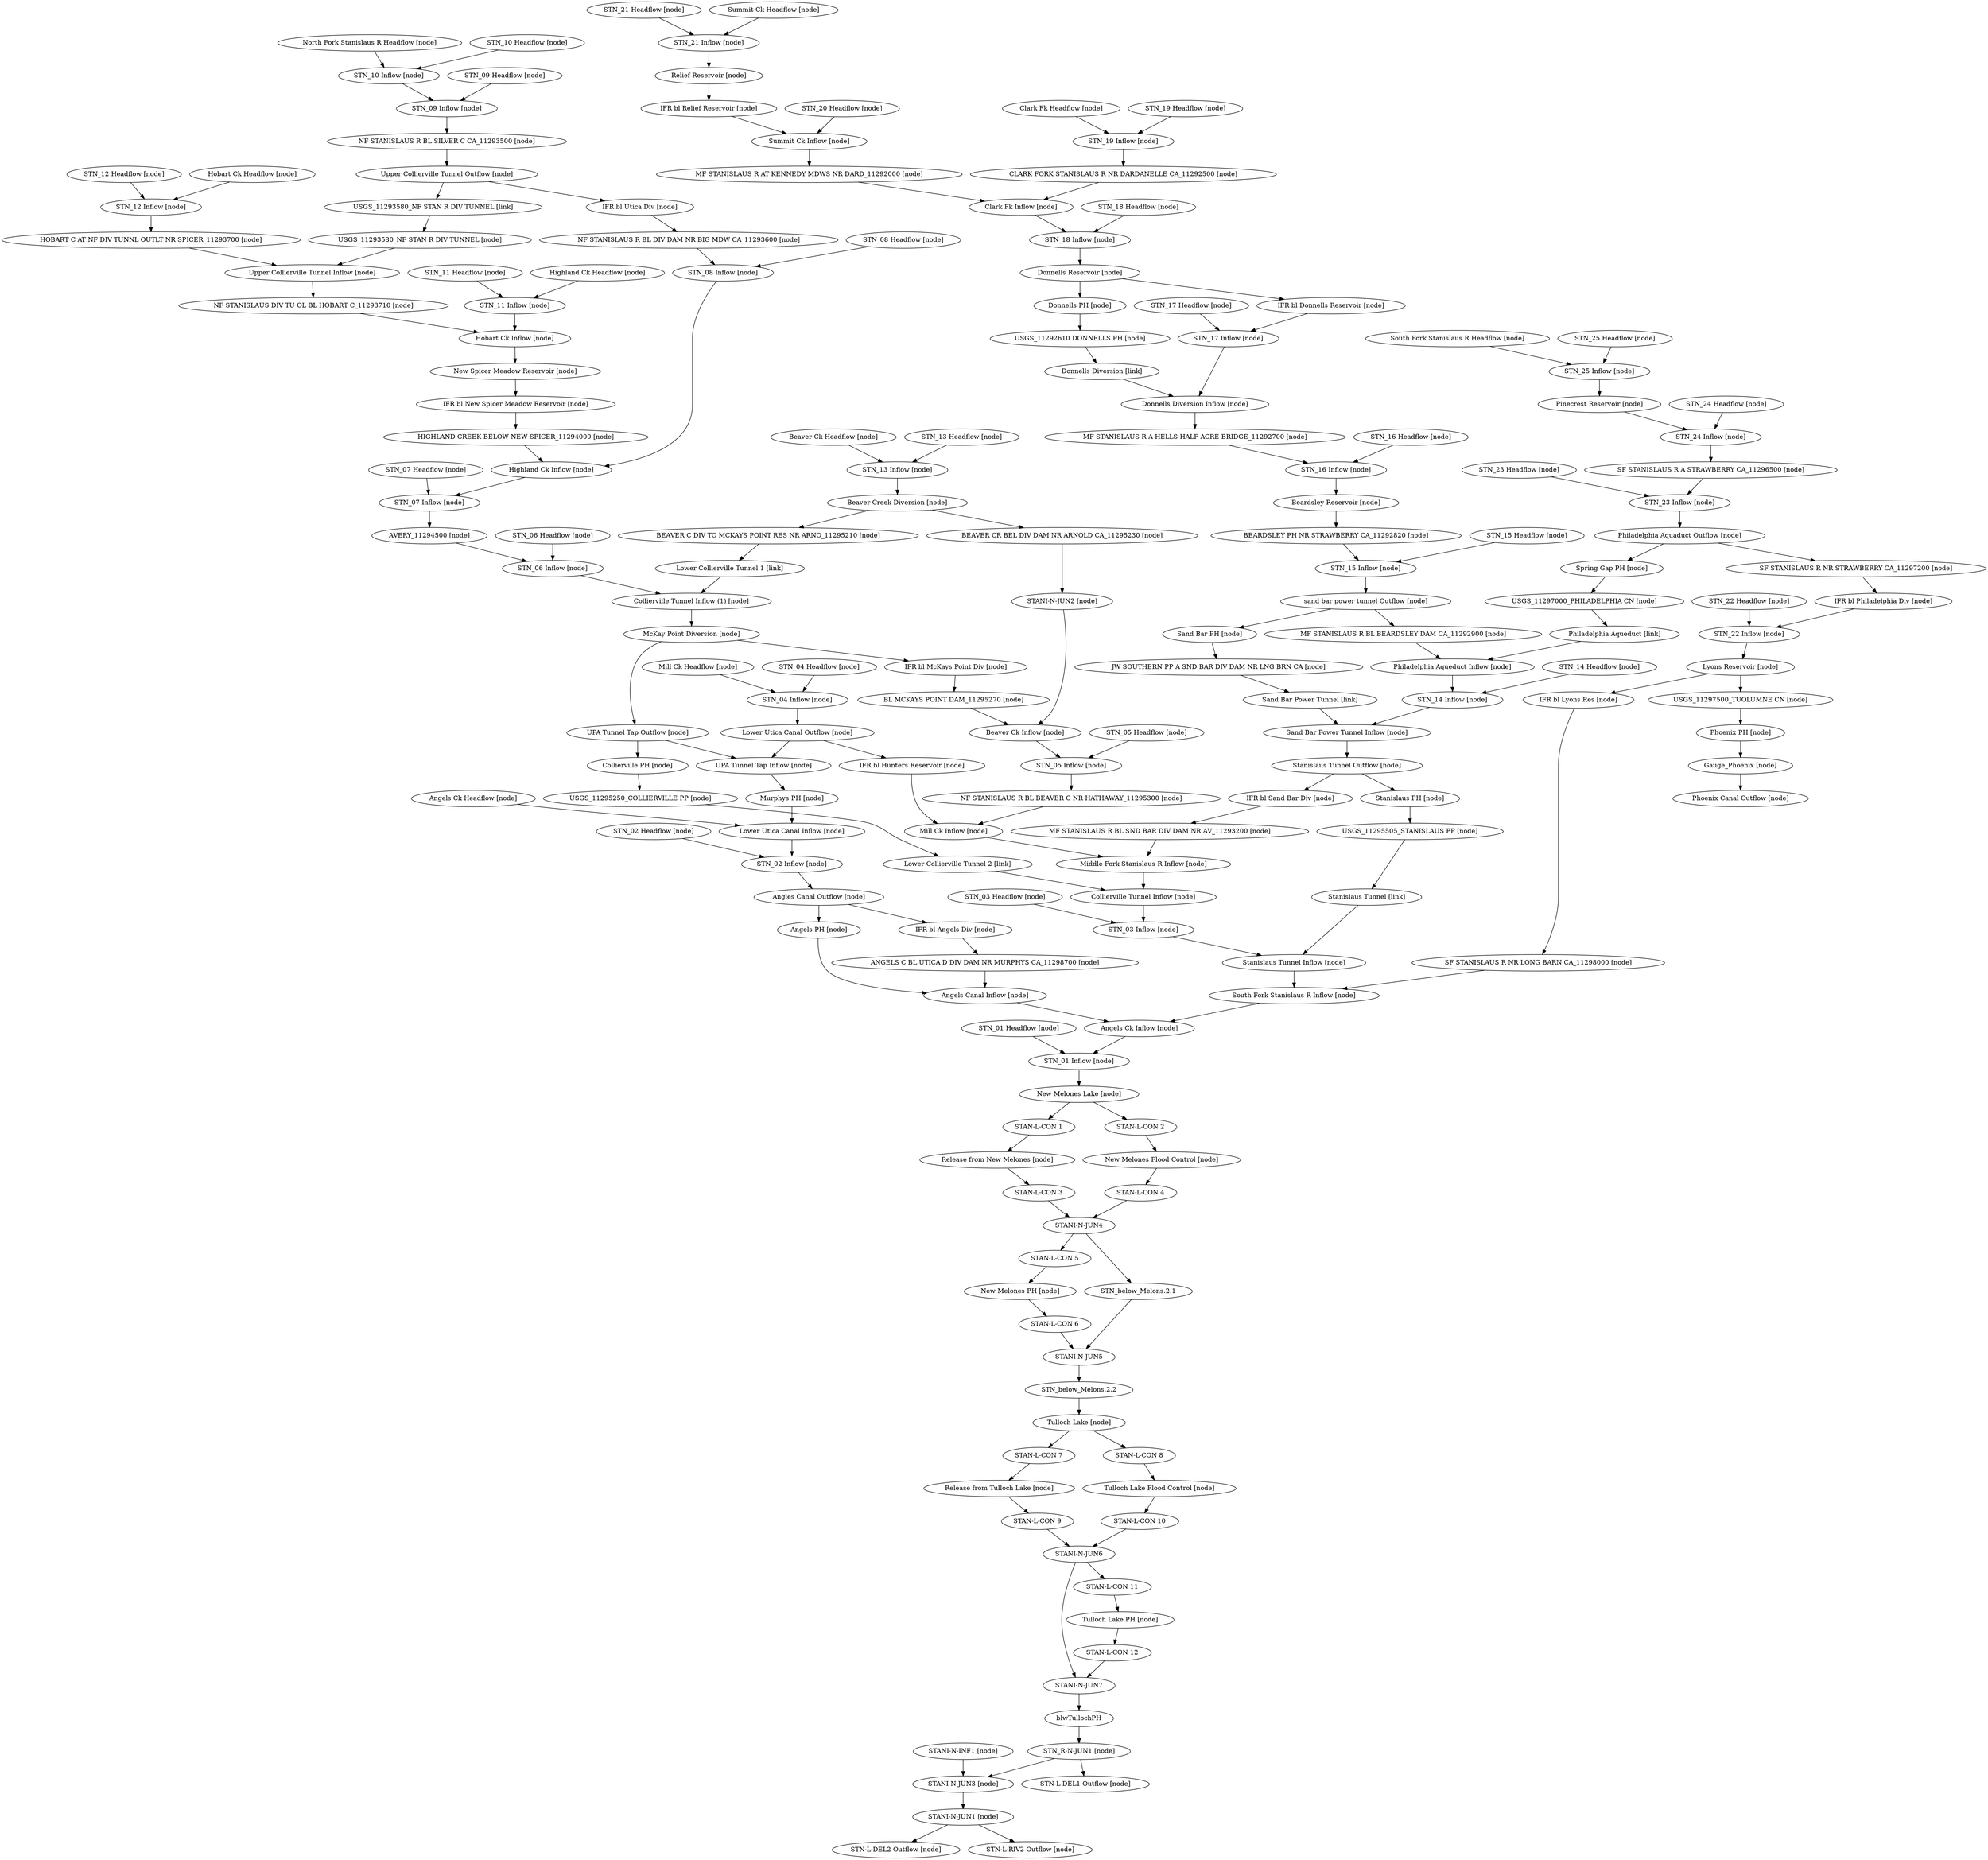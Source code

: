 // System
digraph {
	"Angels Canal Inflow [node]" -> "Angels Ck Inflow [node]"
	"STANI-N-JUN2 [node]" -> "Beaver Ck Inflow [node]"
	"Angles Canal Outflow [node]" -> "Angels PH [node]"
	"ANGELS C BL UTICA D DIV DAM NR MURPHYS CA_11298700 [node]" -> "Angels Canal Inflow [node]"
	"Angels Ck Headflow [node]" -> "Lower Utica Canal Inflow [node]"
	"Angels PH [node]" -> "Angels Canal Inflow [node]"
	"Angles Canal Outflow [node]" -> "IFR bl Angels Div [node]"
	"STN_16 Inflow [node]" -> "Beardsley Reservoir [node]"
	"Beaver Ck Headflow [node]" -> "STN_13 Inflow [node]"
	"Collierville Tunnel Inflow (1) [node]" -> "McKay Point Diversion [node]"
	"Beaver Creek Diversion [node]" -> "BEAVER CR BEL DIV DAM NR ARNOLD CA_11295230 [node]"
	"Clark Fk Headflow [node]" -> "STN_19 Inflow [node]"
	"Clark Fk Inflow [node]" -> "STN_18 Inflow [node]"
	"Collierville PH [node]" -> "USGS_11295250_COLLIERVILLE PP [node]"
	"STN_03 Inflow [node]" -> "Stanislaus Tunnel Inflow [node]"
	"STN_07 Inflow [node]" -> "AVERY_11294500 [node]"
	"Donnells Reservoir [node]" -> "Donnells PH [node]"
	"Donnells Diversion Inflow [node]" -> "MF STANISLAUS R A HELLS HALF ACRE BRIDGE_11292700 [node]"
	"Donnells PH [node]" -> "USGS_11292610 DONNELLS PH [node]"
	"Donnells Reservoir [node]" -> "IFR bl Donnells Reservoir [node]"
	"Highland Ck Headflow [node]" -> "STN_11 Inflow [node]"
	"NF STANISLAUS R BL DIV DAM NR BIG MDW CA_11293600 [node]" -> "STN_08 Inflow [node]"
	"Hobart Ck Headflow [node]" -> "STN_12 Inflow [node]"
	"Hobart Ck Inflow [node]" -> "New Spicer Meadow Reservoir [node]"
	"Phoenix PH [node]" -> "Gauge_Phoenix [node]"
	"IFR bl Angels Div [node]" -> "ANGELS C BL UTICA D DIV DAM NR MURPHYS CA_11298700 [node]"
	"IFR bl Donnells Reservoir [node]" -> "STN_17 Inflow [node]"
	"IFR bl Hunters Reservoir [node]" -> "Mill Ck Inflow [node]"
	"STN_22 Inflow [node]" -> "Lyons Reservoir [node]"
	"STN_06 Inflow [node]" -> "Collierville Tunnel Inflow (1) [node]"
	"IFR bl New Spicer Meadow Reservoir [node]" -> "HIGHLAND CREEK BELOW NEW SPICER_11294000 [node]"
	"Philadelphia Aquaduct Outflow [node]" -> "SF STANISLAUS R NR STRAWBERRY CA_11297200 [node]"
	"IFR bl Relief Reservoir [node]" -> "Summit Ck Inflow [node]"
	"STN_14 Inflow [node]" -> "Sand Bar Power Tunnel Inflow [node]"
	"Upper Collierville Tunnel Outflow [node]" -> "IFR bl Utica Div [node]"
	"Beaver Creek Diversion [node]" -> "BEAVER C DIV TO MCKAYS POINT RES NR ARNO_11295210 [node]"
	"McKay Point Diversion [node]" -> "UPA Tunnel Tap Outflow [node]"
	"Lower Utica Canal Outflow [node]" -> "UPA Tunnel Tap Inflow [node]"
	"Lower Utica Canal Inflow [node]" -> "STN_02 Inflow [node]"
	"Lower Utica Canal Outflow [node]" -> "IFR bl Hunters Reservoir [node]"
	"IFR bl Philadelphia Div [node]" -> "STN_22 Inflow [node]"
	"AVERY_11294500 [node]" -> "STN_06 Inflow [node]"
	"Summit Ck Inflow [node]" -> "MF STANISLAUS R AT KENNEDY MDWS NR DARD_11292000 [node]"
	"Collierville Tunnel Inflow [node]" -> "STN_03 Inflow [node]"
	"Mill Ck Headflow [node]" -> "STN_04 Inflow [node]"
	"IFR bl McKays Point Div [node]" -> "BL MCKAYS POINT DAM_11295270 [node]"
	"Murphys PH [node]" -> "Lower Utica Canal Inflow [node]"
	"New Spicer Meadow Reservoir [node]" -> "IFR bl New Spicer Meadow Reservoir [node]"
	"North Fork Stanislaus R Headflow [node]" -> "STN_10 Inflow [node]"
	"STN_23 Inflow [node]" -> "Philadelphia Aquaduct Outflow [node]"
	"Philadelphia Aquaduct Outflow [node]" -> "Spring Gap PH [node]"
	"STN_15 Inflow [node]" -> "sand bar power tunnel Outflow [node]"
	"Lyons Reservoir [node]" -> "USGS_11297500_TUOLUMNE CN [node]"
	"Pinecrest Reservoir [node]" -> "STN_24 Inflow [node]"
	"Relief Reservoir [node]" -> "IFR bl Relief Reservoir [node]"
	"Sand Bar PH [node]" -> "JW SOUTHERN PP A SND BAR DIV DAM NR LNG BRN CA [node]"
	"sand bar power tunnel Outflow [node]" -> "Sand Bar PH [node]"
	"MF STANISLAUS R BL BEARDSLEY DAM CA_11292900 [node]" -> "Philadelphia Aqueduct Inflow [node]"
	"BEARDSLEY PH NR STRAWBERRY CA_11292820 [node]" -> "STN_15 Inflow [node]"
	"USGS_11297500_TUOLUMNE CN [node]" -> "Phoenix PH [node]"
	"South Fork Stanislaus R Headflow [node]" -> "STN_25 Inflow [node]"
	"Angels Ck Inflow [node]" -> "STN_01 Inflow [node]"
	"Spring Gap PH [node]" -> "USGS_11297000_PHILADELPHIA CN [node]"
	"Stanislaus PH [node]" -> "USGS_11295505_STANISLAUS PP [node]"
	"Middle Fork Stanislaus R Inflow [node]" -> "Collierville Tunnel Inflow [node]"
	"Stanislaus Tunnel Outflow [node]" -> "Stanislaus PH [node]"
	"South Fork Stanislaus R Inflow [node]" -> "Angels Ck Inflow [node]"
	"Philadelphia Aqueduct Inflow [node]" -> "STN_14 Inflow [node]"
	"STN_01 Headflow [node]" -> "STN_01 Inflow [node]"
	"STN_02 Headflow [node]" -> "STN_02 Inflow [node]"
	"STN_02 Inflow [node]" -> "Angles Canal Outflow [node]"
	"STN_03 Headflow [node]" -> "STN_03 Inflow [node]"
	"Stanislaus Tunnel Inflow [node]" -> "South Fork Stanislaus R Inflow [node]"
	"STN_04 Headflow [node]" -> "STN_04 Inflow [node]"
	"STN_04 Inflow [node]" -> "Lower Utica Canal Outflow [node]"
	"STN_05 Headflow [node]" -> "STN_05 Inflow [node]"
	"McKay Point Diversion [node]" -> "IFR bl McKays Point Div [node]"
	"STN_06 Headflow [node]" -> "STN_06 Inflow [node]"
	"Highland Ck Inflow [node]" -> "STN_07 Inflow [node]"
	"STN_07 Headflow [node]" -> "STN_07 Inflow [node]"
	"STN_08 Inflow [node]" -> "Highland Ck Inflow [node]"
	"STN_08 Headflow [node]" -> "STN_08 Inflow [node]"
	"IFR bl Utica Div [node]" -> "NF STANISLAUS R BL DIV DAM NR BIG MDW CA_11293600 [node]"
	"STN_09 Headflow [node]" -> "STN_09 Inflow [node]"
	"STN_09 Inflow [node]" -> "NF STANISLAUS R BL SILVER C CA_11293500 [node]"
	"STN_10 Headflow [node]" -> "STN_10 Inflow [node]"
	"STN_10 Inflow [node]" -> "STN_09 Inflow [node]"
	"STN_11 Headflow [node]" -> "STN_11 Inflow [node]"
	"STN_11 Inflow [node]" -> "Hobart Ck Inflow [node]"
	"STN_12 Headflow [node]" -> "STN_12 Inflow [node]"
	"STN_12 Inflow [node]" -> "HOBART C AT NF DIV TUNNL OUTLT NR SPICER_11293700 [node]"
	"STN_13 Headflow [node]" -> "STN_13 Inflow [node]"
	"STN_13 Inflow [node]" -> "Beaver Creek Diversion [node]"
	"STN_14 Headflow [node]" -> "STN_14 Inflow [node]"
	"sand bar power tunnel Outflow [node]" -> "MF STANISLAUS R BL BEARDSLEY DAM CA_11292900 [node]"
	"STN_15 Headflow [node]" -> "STN_15 Inflow [node]"
	"Beardsley Reservoir [node]" -> "BEARDSLEY PH NR STRAWBERRY CA_11292820 [node]"
	"STN_16 Headflow [node]" -> "STN_16 Inflow [node]"
	"MF STANISLAUS R A HELLS HALF ACRE BRIDGE_11292700 [node]" -> "STN_16 Inflow [node]"
	"STN_17 Headflow [node]" -> "STN_17 Inflow [node]"
	"STN_17 Inflow [node]" -> "Donnells Diversion Inflow [node]"
	"STN_18 Headflow [node]" -> "STN_18 Inflow [node]"
	"STN_18 Inflow [node]" -> "Donnells Reservoir [node]"
	"STN_19 Headflow [node]" -> "STN_19 Inflow [node]"
	"STN_19 Inflow [node]" -> "CLARK FORK STANISLAUS R NR DARDANELLE CA_11292500 [node]"
	"STN_20 Headflow [node]" -> "Summit Ck Inflow [node]"
	"STN_21 Headflow [node]" -> "STN_21 Inflow [node]"
	"STN_21 Inflow [node]" -> "Relief Reservoir [node]"
	"STN_22 Headflow [node]" -> "STN_22 Inflow [node]"
	"SF STANISLAUS R NR STRAWBERRY CA_11297200 [node]" -> "IFR bl Philadelphia Div [node]"
	"STN_23 Headflow [node]" -> "STN_23 Inflow [node]"
	"SF STANISLAUS R A STRAWBERRY CA_11296500 [node]" -> "STN_23 Inflow [node]"
	"STN_24 Headflow [node]" -> "STN_24 Inflow [node]"
	"STN_24 Inflow [node]" -> "SF STANISLAUS R A STRAWBERRY CA_11296500 [node]"
	"STN_25 Headflow [node]" -> "STN_25 Inflow [node]"
	"STN_25 Inflow [node]" -> "Pinecrest Reservoir [node]"
	"Summit Ck Headflow [node]" -> "STN_21 Inflow [node]"
	"MF STANISLAUS R AT KENNEDY MDWS NR DARD_11292000 [node]" -> "Clark Fk Inflow [node]"
	"UPA Tunnel Tap Outflow [node]" -> "UPA Tunnel Tap Inflow [node]"
	"UPA Tunnel Tap Inflow [node]" -> "Murphys PH [node]"
	"UPA Tunnel Tap Outflow [node]" -> "Collierville PH [node]"
	"HOBART C AT NF DIV TUNNL OUTLT NR SPICER_11293700 [node]" -> "Upper Collierville Tunnel Inflow [node]"
	"NF STANISLAUS R BL SILVER C CA_11293500 [node]" -> "Upper Collierville Tunnel Outflow [node]"
	"CLARK FORK STANISLAUS R NR DARDANELLE CA_11292500 [node]" -> "Clark Fk Inflow [node]"
	"USGS_11292610 DONNELLS PH [node]" -> "Donnells Diversion [link]"
	"Donnells Diversion [link]" -> "Donnells Diversion Inflow [node]"
	"HIGHLAND CREEK BELOW NEW SPICER_11294000 [node]" -> "Highland Ck Inflow [node]"
	"Upper Collierville Tunnel Inflow [node]" -> "NF STANISLAUS DIV TU OL BL HOBART C_11293710 [node]"
	"NF STANISLAUS DIV TU OL BL HOBART C_11293710 [node]" -> "Hobart Ck Inflow [node]"
	"BEAVER C DIV TO MCKAYS POINT RES NR ARNO_11295210 [node]" -> "Lower Collierville Tunnel 1 [link]"
	"Lower Collierville Tunnel 1 [link]" -> "Collierville Tunnel Inflow (1) [node]"
	"USGS_11295250_COLLIERVILLE PP [node]" -> "Lower Collierville Tunnel 2 [link]"
	"Lower Collierville Tunnel 2 [link]" -> "Collierville Tunnel Inflow [node]"
	"Sand Bar Power Tunnel Inflow [node]" -> "Stanislaus Tunnel Outflow [node]"
	"Stanislaus Tunnel Outflow [node]" -> "IFR bl Sand Bar Div [node]"
	"IFR bl Sand Bar Div [node]" -> "MF STANISLAUS R BL SND BAR DIV DAM NR AV_11293200 [node]"
	"MF STANISLAUS R BL SND BAR DIV DAM NR AV_11293200 [node]" -> "Middle Fork Stanislaus R Inflow [node]"
	"BL MCKAYS POINT DAM_11295270 [node]" -> "Beaver Ck Inflow [node]"
	"Beaver Ck Inflow [node]" -> "STN_05 Inflow [node]"
	"STN_05 Inflow [node]" -> "NF STANISLAUS R BL BEAVER C NR HATHAWAY_11295300 [node]"
	"NF STANISLAUS R BL BEAVER C NR HATHAWAY_11295300 [node]" -> "Mill Ck Inflow [node]"
	"Mill Ck Inflow [node]" -> "Middle Fork Stanislaus R Inflow [node]"
	"USGS_11297000_PHILADELPHIA CN [node]" -> "Philadelphia Aqueduct [link]"
	"Philadelphia Aqueduct [link]" -> "Philadelphia Aqueduct Inflow [node]"
	"Gauge_Phoenix [node]" -> "Phoenix Canal Outflow [node]"
	"JW SOUTHERN PP A SND BAR DIV DAM NR LNG BRN CA [node]" -> "Sand Bar Power Tunnel [link]"
	"Sand Bar Power Tunnel [link]" -> "Sand Bar Power Tunnel Inflow [node]"
	"Lyons Reservoir [node]" -> "IFR bl Lyons Res [node]"
	"IFR bl Lyons Res [node]" -> "SF STANISLAUS R NR LONG BARN CA_11298000 [node]"
	"SF STANISLAUS R NR LONG BARN CA_11298000 [node]" -> "South Fork Stanislaus R Inflow [node]"
	"STANI-N-JUN1 [node]" -> "STN-L-DEL2 Outflow [node]"
	"BEAVER CR BEL DIV DAM NR ARNOLD CA_11295230 [node]" -> "STANI-N-JUN2 [node]"
	"STN_R-N-JUN1 [node]" -> "STANI-N-JUN3 [node]"
	"STANI-N-JUN3 [node]" -> "STANI-N-JUN1 [node]"
	"STANI-N-JUN1 [node]" -> "STN-L-RIV2 Outflow [node]"
	"STANI-N-INF1 [node]" -> "STANI-N-JUN3 [node]"
	"USGS_11295505_STANISLAUS PP [node]" -> "Stanislaus Tunnel [link]"
	"Stanislaus Tunnel [link]" -> "Stanislaus Tunnel Inflow [node]"
	"New Melones Lake [node]" -> "STAN-L-CON 1"
	"STAN-L-CON 1" -> "Release from New Melones [node]"
	"Release from New Melones [node]" -> "STAN-L-CON 3"
	"STAN-L-CON 3" -> "STANI-N-JUN4"
	"New Melones Lake [node]" -> "STAN-L-CON 2"
	"STAN-L-CON 2" -> "New Melones Flood Control [node]"
	"New Melones Flood Control [node]" -> "STAN-L-CON 4"
	"STAN-L-CON 4" -> "STANI-N-JUN4"
	"STANI-N-JUN4" -> "STAN-L-CON 5"
	"STAN-L-CON 5" -> "New Melones PH [node]"
	"New Melones PH [node]" -> "STAN-L-CON 6"
	"STAN-L-CON 6" -> "STANI-N-JUN5"
	"STANI-N-JUN4" -> "STN_below_Melons.2.1"
	"STN_below_Melons.2.1" -> "STANI-N-JUN5"
	"STANI-N-JUN5" -> "STN_below_Melons.2.2"
	"STN_below_Melons.2.2" -> "Tulloch Lake [node]"
	"STN_R-N-JUN1 [node]" -> "STN-L-DEL1 Outflow [node]"
	"STN_01 Inflow [node]" -> "New Melones Lake [node]"
	"Tulloch Lake [node]" -> "STAN-L-CON 7"
	"STAN-L-CON 7" -> "Release from Tulloch Lake [node]"
	"Release from Tulloch Lake [node]" -> "STAN-L-CON 9"
	"STAN-L-CON 9" -> "STANI-N-JUN6"
	"Tulloch Lake [node]" -> "STAN-L-CON 8"
	"STAN-L-CON 8" -> "Tulloch Lake Flood Control [node]"
	"Tulloch Lake Flood Control [node]" -> "STAN-L-CON 10"
	"STAN-L-CON 10" -> "STANI-N-JUN6"
	"STANI-N-JUN6" -> "STANI-N-JUN7"
	"STANI-N-JUN6" -> "STAN-L-CON 11"
	"STAN-L-CON 11" -> "Tulloch Lake PH [node]"
	"Tulloch Lake PH [node]" -> "STAN-L-CON 12"
	"STAN-L-CON 12" -> "STANI-N-JUN7"
	"STANI-N-JUN7" -> blwTullochPH
	blwTullochPH -> "STN_R-N-JUN1 [node]"
	"USGS_11293580_NF STAN R DIV TUNNEL [node]" -> "Upper Collierville Tunnel Inflow [node]"
	"Upper Collierville Tunnel Outflow [node]" -> "USGS_11293580_NF STAN R DIV TUNNEL [link]"
	"USGS_11293580_NF STAN R DIV TUNNEL [link]" -> "USGS_11293580_NF STAN R DIV TUNNEL [node]"
}
